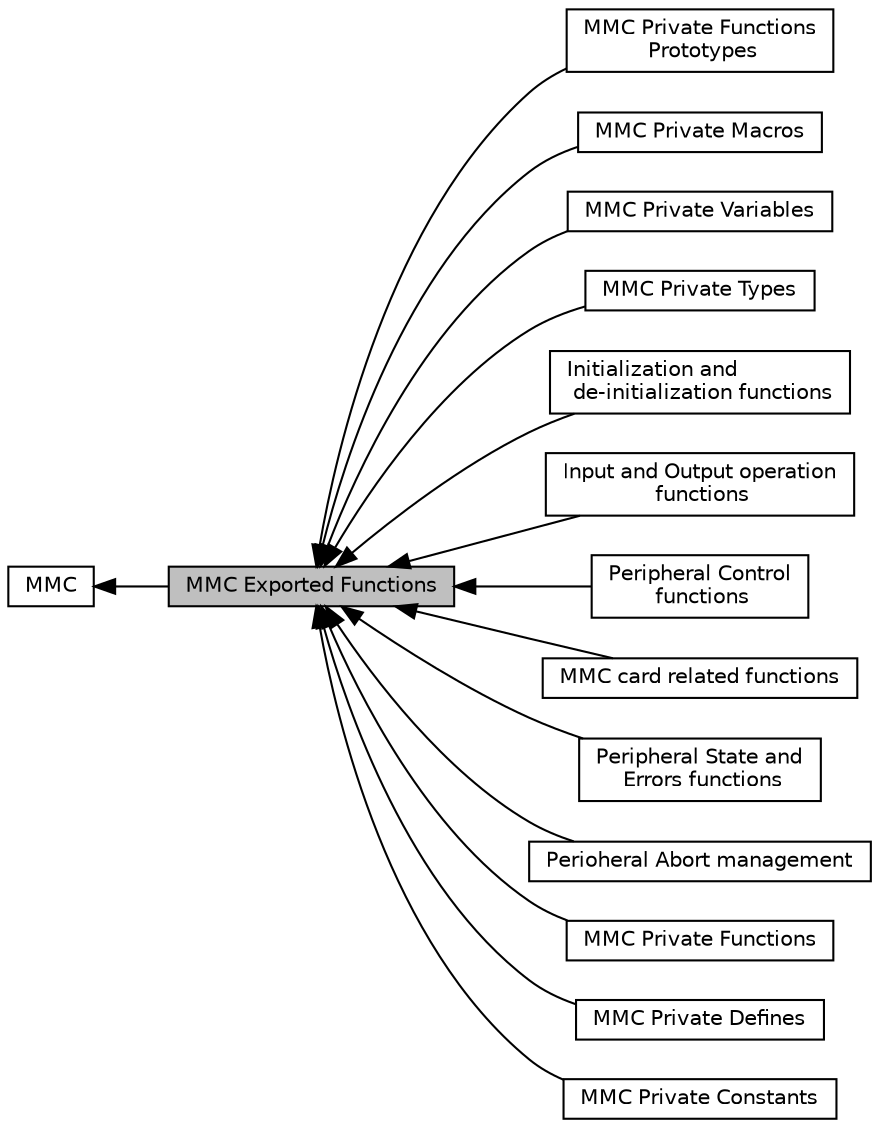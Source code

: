 digraph "MMC Exported Functions"
{
  edge [fontname="Helvetica",fontsize="10",labelfontname="Helvetica",labelfontsize="10"];
  node [fontname="Helvetica",fontsize="10",shape=record];
  rankdir=LR;
  Node13 [label="MMC Private Functions\l Prototypes",height=0.2,width=0.4,color="black", fillcolor="white", style="filled",URL="$group___m_m_c___private___functions___prototypes.html"];
  Node12 [label="MMC Private Macros",height=0.2,width=0.4,color="black", fillcolor="white", style="filled",URL="$group___m_m_c___private___macros.html"];
  Node10 [label="MMC Private Variables",height=0.2,width=0.4,color="black", fillcolor="white", style="filled",URL="$group___m_m_c___private___variables.html"];
  Node8 [label="MMC Private Types",height=0.2,width=0.4,color="black", fillcolor="white", style="filled",URL="$group___m_m_c___private___types.html"];
  Node0 [label="MMC Exported Functions",height=0.2,width=0.4,color="black", fillcolor="grey75", style="filled", fontcolor="black"];
  Node2 [label="Initialization and\l de-initialization functions",height=0.2,width=0.4,color="black", fillcolor="white", style="filled",URL="$group___m_m_c___exported___functions___group1.html"];
  Node3 [label="Input and Output operation\l functions",height=0.2,width=0.4,color="black", fillcolor="white", style="filled",URL="$group___m_m_c___exported___functions___group2.html"];
  Node4 [label="Peripheral Control\l functions",height=0.2,width=0.4,color="black", fillcolor="white", style="filled",URL="$group___m_m_c___exported___functions___group3.html"];
  Node5 [label="MMC card related functions",height=0.2,width=0.4,color="black", fillcolor="white", style="filled",URL="$group___m_m_c___exported___functions___group4.html"];
  Node6 [label="Peripheral State and\l Errors functions",height=0.2,width=0.4,color="black", fillcolor="white", style="filled",URL="$group___m_m_c___exported___functions___group5.html"];
  Node7 [label="Perioheral Abort management",height=0.2,width=0.4,color="black", fillcolor="white", style="filled",URL="$group___m_m_c___exported___functions___group6.html"];
  Node14 [label="MMC Private Functions",height=0.2,width=0.4,color="black", fillcolor="white", style="filled",URL="$group___m_m_c___private___functions.html"];
  Node1 [label="MMC",height=0.2,width=0.4,color="black", fillcolor="white", style="filled",URL="$group___m_m_c.html",tooltip="MMC HAL module driver. "];
  Node9 [label="MMC Private Defines",height=0.2,width=0.4,color="black", fillcolor="white", style="filled",URL="$group___m_m_c___private___defines.html"];
  Node11 [label="MMC Private Constants",height=0.2,width=0.4,color="black", fillcolor="white", style="filled",URL="$group___m_m_c___private___constants.html"];
  Node1->Node0 [shape=plaintext, dir="back", style="solid"];
  Node0->Node2 [shape=plaintext, dir="back", style="solid"];
  Node0->Node3 [shape=plaintext, dir="back", style="solid"];
  Node0->Node4 [shape=plaintext, dir="back", style="solid"];
  Node0->Node5 [shape=plaintext, dir="back", style="solid"];
  Node0->Node6 [shape=plaintext, dir="back", style="solid"];
  Node0->Node7 [shape=plaintext, dir="back", style="solid"];
  Node0->Node8 [shape=plaintext, dir="back", style="solid"];
  Node0->Node9 [shape=plaintext, dir="back", style="solid"];
  Node0->Node10 [shape=plaintext, dir="back", style="solid"];
  Node0->Node11 [shape=plaintext, dir="back", style="solid"];
  Node0->Node12 [shape=plaintext, dir="back", style="solid"];
  Node0->Node13 [shape=plaintext, dir="back", style="solid"];
  Node0->Node14 [shape=plaintext, dir="back", style="solid"];
}
